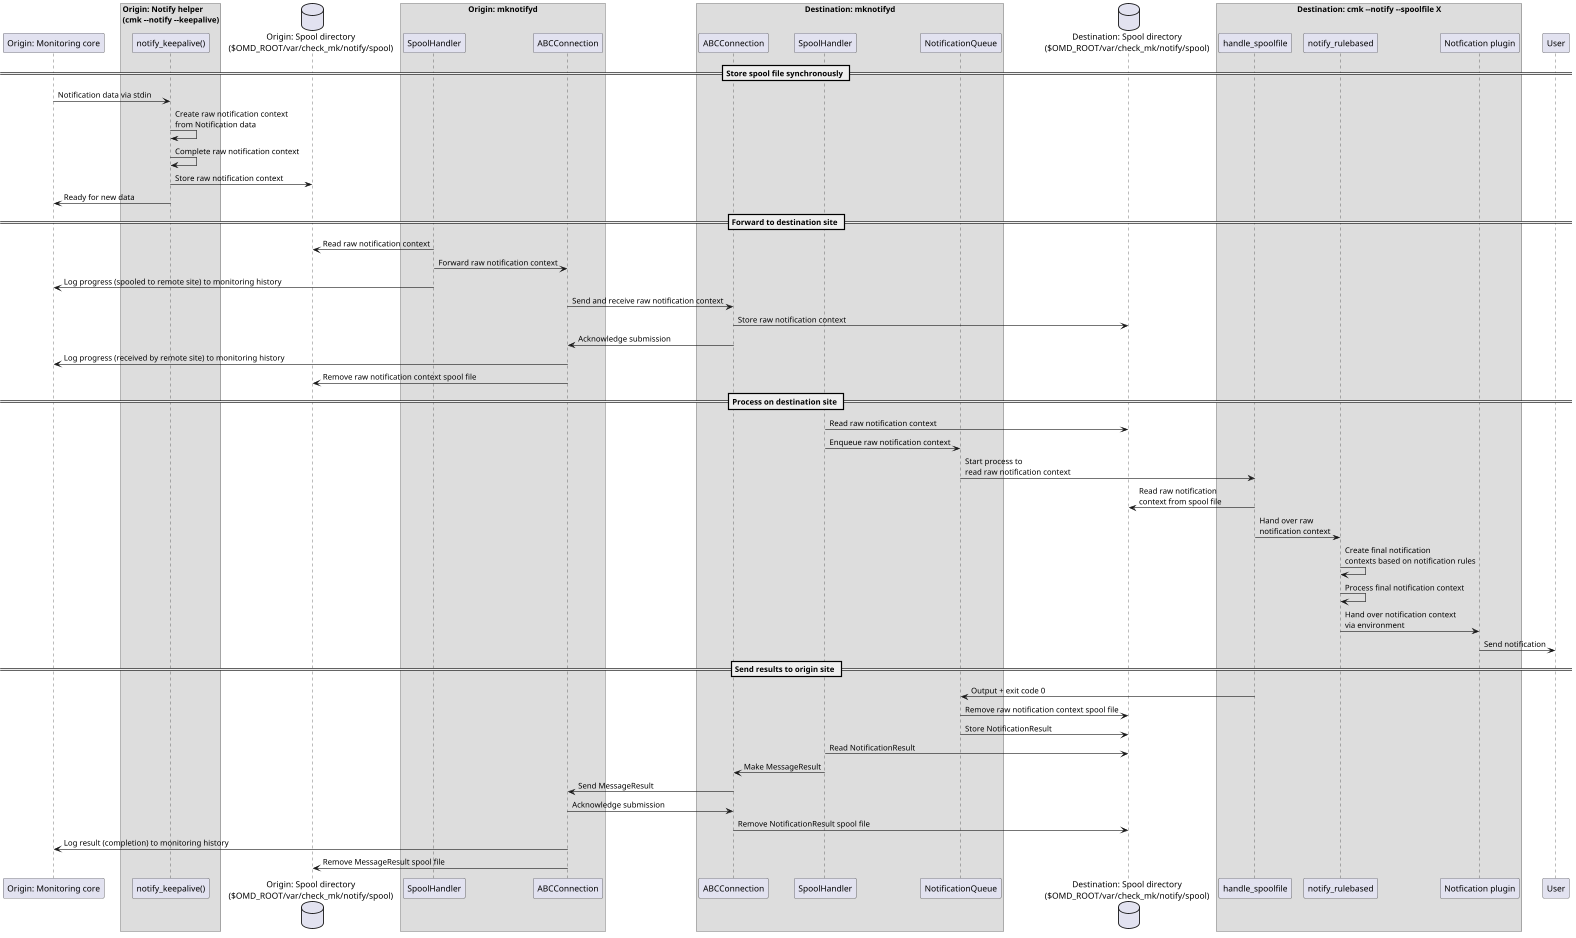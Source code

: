 @startuml
scale 0.6

participant "Origin: Monitoring core" as monitoring_core
box "Origin: Notify helper\n(cmk ~--notify --keepalive)"
participant "notify_keepalive()" as cmk_notify
end box
database "Origin: Spool directory\n($OMD_ROOT/var/check_mk/notify/spool)" as origin_spool_directory
box "Origin: mknotifyd"
participant SpoolHandler as origin_mknotifyd_spool_handler
participant ABCConnection as origin_mknotifyd_connection
end box
box "Destination: mknotifyd"
participant ABCConnection as destination_mknotifyd_connection
participant SpoolHandler as destination_mknotifyd_spool_handler
participant NotificationQueue as destination_mknotifyd_notification_queue
end box
database "Destination: Spool directory\n($OMD_ROOT/var/check_mk/notify/spool)" as destination_spool_directory
box "Destination: cmk ~--notify --spoolfile X"
participant "handle_spoolfile" as cmk_notify_handle_spoolfile
participant "notify_rulebased" as notify_rule_based
participant "Notfication plugin" as notification_plugin
endbox
participant "User" as user

== Store spool file synchronously ==

monitoring_core -> cmk_notify: Notification data via stdin
cmk_notify -> cmk_notify: Create raw notification context\nfrom Notification data
cmk_notify -> cmk_notify: Complete raw notification context
cmk_notify -> origin_spool_directory: Store raw notification context
monitoring_core <- cmk_notify: Ready for new data

== Forward to destination site ==

origin_spool_directory <- origin_mknotifyd_spool_handler: Read raw notification context
origin_mknotifyd_spool_handler -> origin_mknotifyd_connection: Forward raw notification context
monitoring_core <- origin_mknotifyd_spool_handler: Log progress (spooled to remote site) to monitoring history
origin_mknotifyd_connection -> destination_mknotifyd_connection: Send and receive raw notification context
destination_mknotifyd_connection -> destination_spool_directory: Store raw notification context
origin_mknotifyd_connection <- destination_mknotifyd_connection: Acknowledge submission
monitoring_core <- origin_mknotifyd_connection: Log progress (received by remote site) to monitoring history
origin_spool_directory <- origin_mknotifyd_connection: Remove raw notification context spool file

== Process on destination site ==

destination_spool_directory <- destination_mknotifyd_spool_handler: Read raw notification context
destination_mknotifyd_spool_handler -> destination_mknotifyd_notification_queue: Enqueue raw notification context
destination_mknotifyd_notification_queue -> cmk_notify_handle_spoolfile: Start process to\nread raw notification context
destination_spool_directory <- cmk_notify_handle_spoolfile: Read raw notification\ncontext from spool file
cmk_notify_handle_spoolfile -> notify_rule_based: Hand over raw\nnotification context
notify_rule_based -> notify_rule_based: Create final notification\ncontexts based on notification rules
notify_rule_based -> notify_rule_based: Process final notification context
notify_rule_based -> notification_plugin: Hand over notification context\nvia environment
notification_plugin -> user: Send notification

== Send results to origin site ==

' Currently is not performed as intended. Seems to be a bug. See CMK-10779.
' cmk_notify_handle_spoolfile <- notification_plugin: Output + exit code
' cmk_notify_handle_spoolfile <- cmk_notify_handle_spoolfile: Create notification result\nfrom output + exit code

destination_mknotifyd_notification_queue <- cmk_notify_handle_spoolfile: Output + exit code 0
destination_spool_directory <- destination_mknotifyd_notification_queue: Remove raw notification context spool file
destination_spool_directory <- destination_mknotifyd_notification_queue: Store NotificationResult
destination_spool_directory <- destination_mknotifyd_spool_handler: Read NotificationResult
destination_mknotifyd_connection <- destination_mknotifyd_spool_handler: Make MessageResult
origin_mknotifyd_connection <- destination_mknotifyd_connection: Send MessageResult
destination_mknotifyd_connection <- origin_mknotifyd_connection: Acknowledge submission
destination_spool_directory <- destination_mknotifyd_connection: Remove NotificationResult spool file
monitoring_core <- origin_mknotifyd_connection: Log result (completion) to monitoring history
origin_spool_directory <- origin_mknotifyd_connection: Remove MessageResult spool file

@enduml
